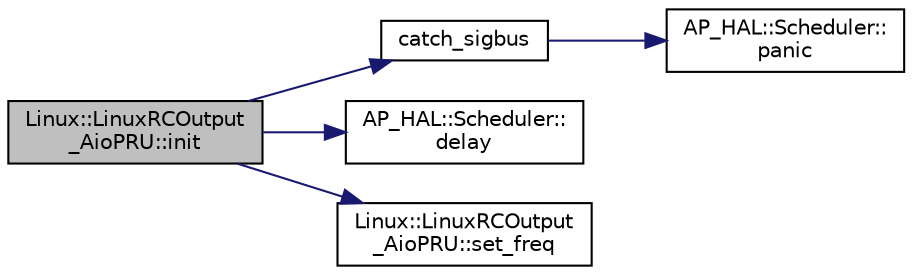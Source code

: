 digraph "Linux::LinuxRCOutput_AioPRU::init"
{
 // INTERACTIVE_SVG=YES
  edge [fontname="Helvetica",fontsize="10",labelfontname="Helvetica",labelfontsize="10"];
  node [fontname="Helvetica",fontsize="10",shape=record];
  rankdir="LR";
  Node1 [label="Linux::LinuxRCOutput\l_AioPRU::init",height=0.2,width=0.4,color="black", fillcolor="grey75", style="filled" fontcolor="black"];
  Node1 -> Node2 [color="midnightblue",fontsize="10",style="solid",fontname="Helvetica"];
  Node2 [label="catch_sigbus",height=0.2,width=0.4,color="black", fillcolor="white", style="filled",URL="$RCOutput__AioPRU_8cpp.html#ae38f8ce16efbab679639a983f769906a"];
  Node2 -> Node3 [color="midnightblue",fontsize="10",style="solid",fontname="Helvetica"];
  Node3 [label="AP_HAL::Scheduler::\lpanic",height=0.2,width=0.4,color="black", fillcolor="white", style="filled",URL="$classAP__HAL_1_1Scheduler.html#a65f0d4e404d3e6fda4d8b0b101c9780f"];
  Node1 -> Node4 [color="midnightblue",fontsize="10",style="solid",fontname="Helvetica"];
  Node4 [label="AP_HAL::Scheduler::\ldelay",height=0.2,width=0.4,color="black", fillcolor="white", style="filled",URL="$classAP__HAL_1_1Scheduler.html#ab3175e2e6223ccfe82f957e41cc12b26"];
  Node1 -> Node5 [color="midnightblue",fontsize="10",style="solid",fontname="Helvetica"];
  Node5 [label="Linux::LinuxRCOutput\l_AioPRU::set_freq",height=0.2,width=0.4,color="black", fillcolor="white", style="filled",URL="$classLinux_1_1LinuxRCOutput__AioPRU.html#a13c4eff7a7dd86cda5a0e257ba9912c3"];
}
